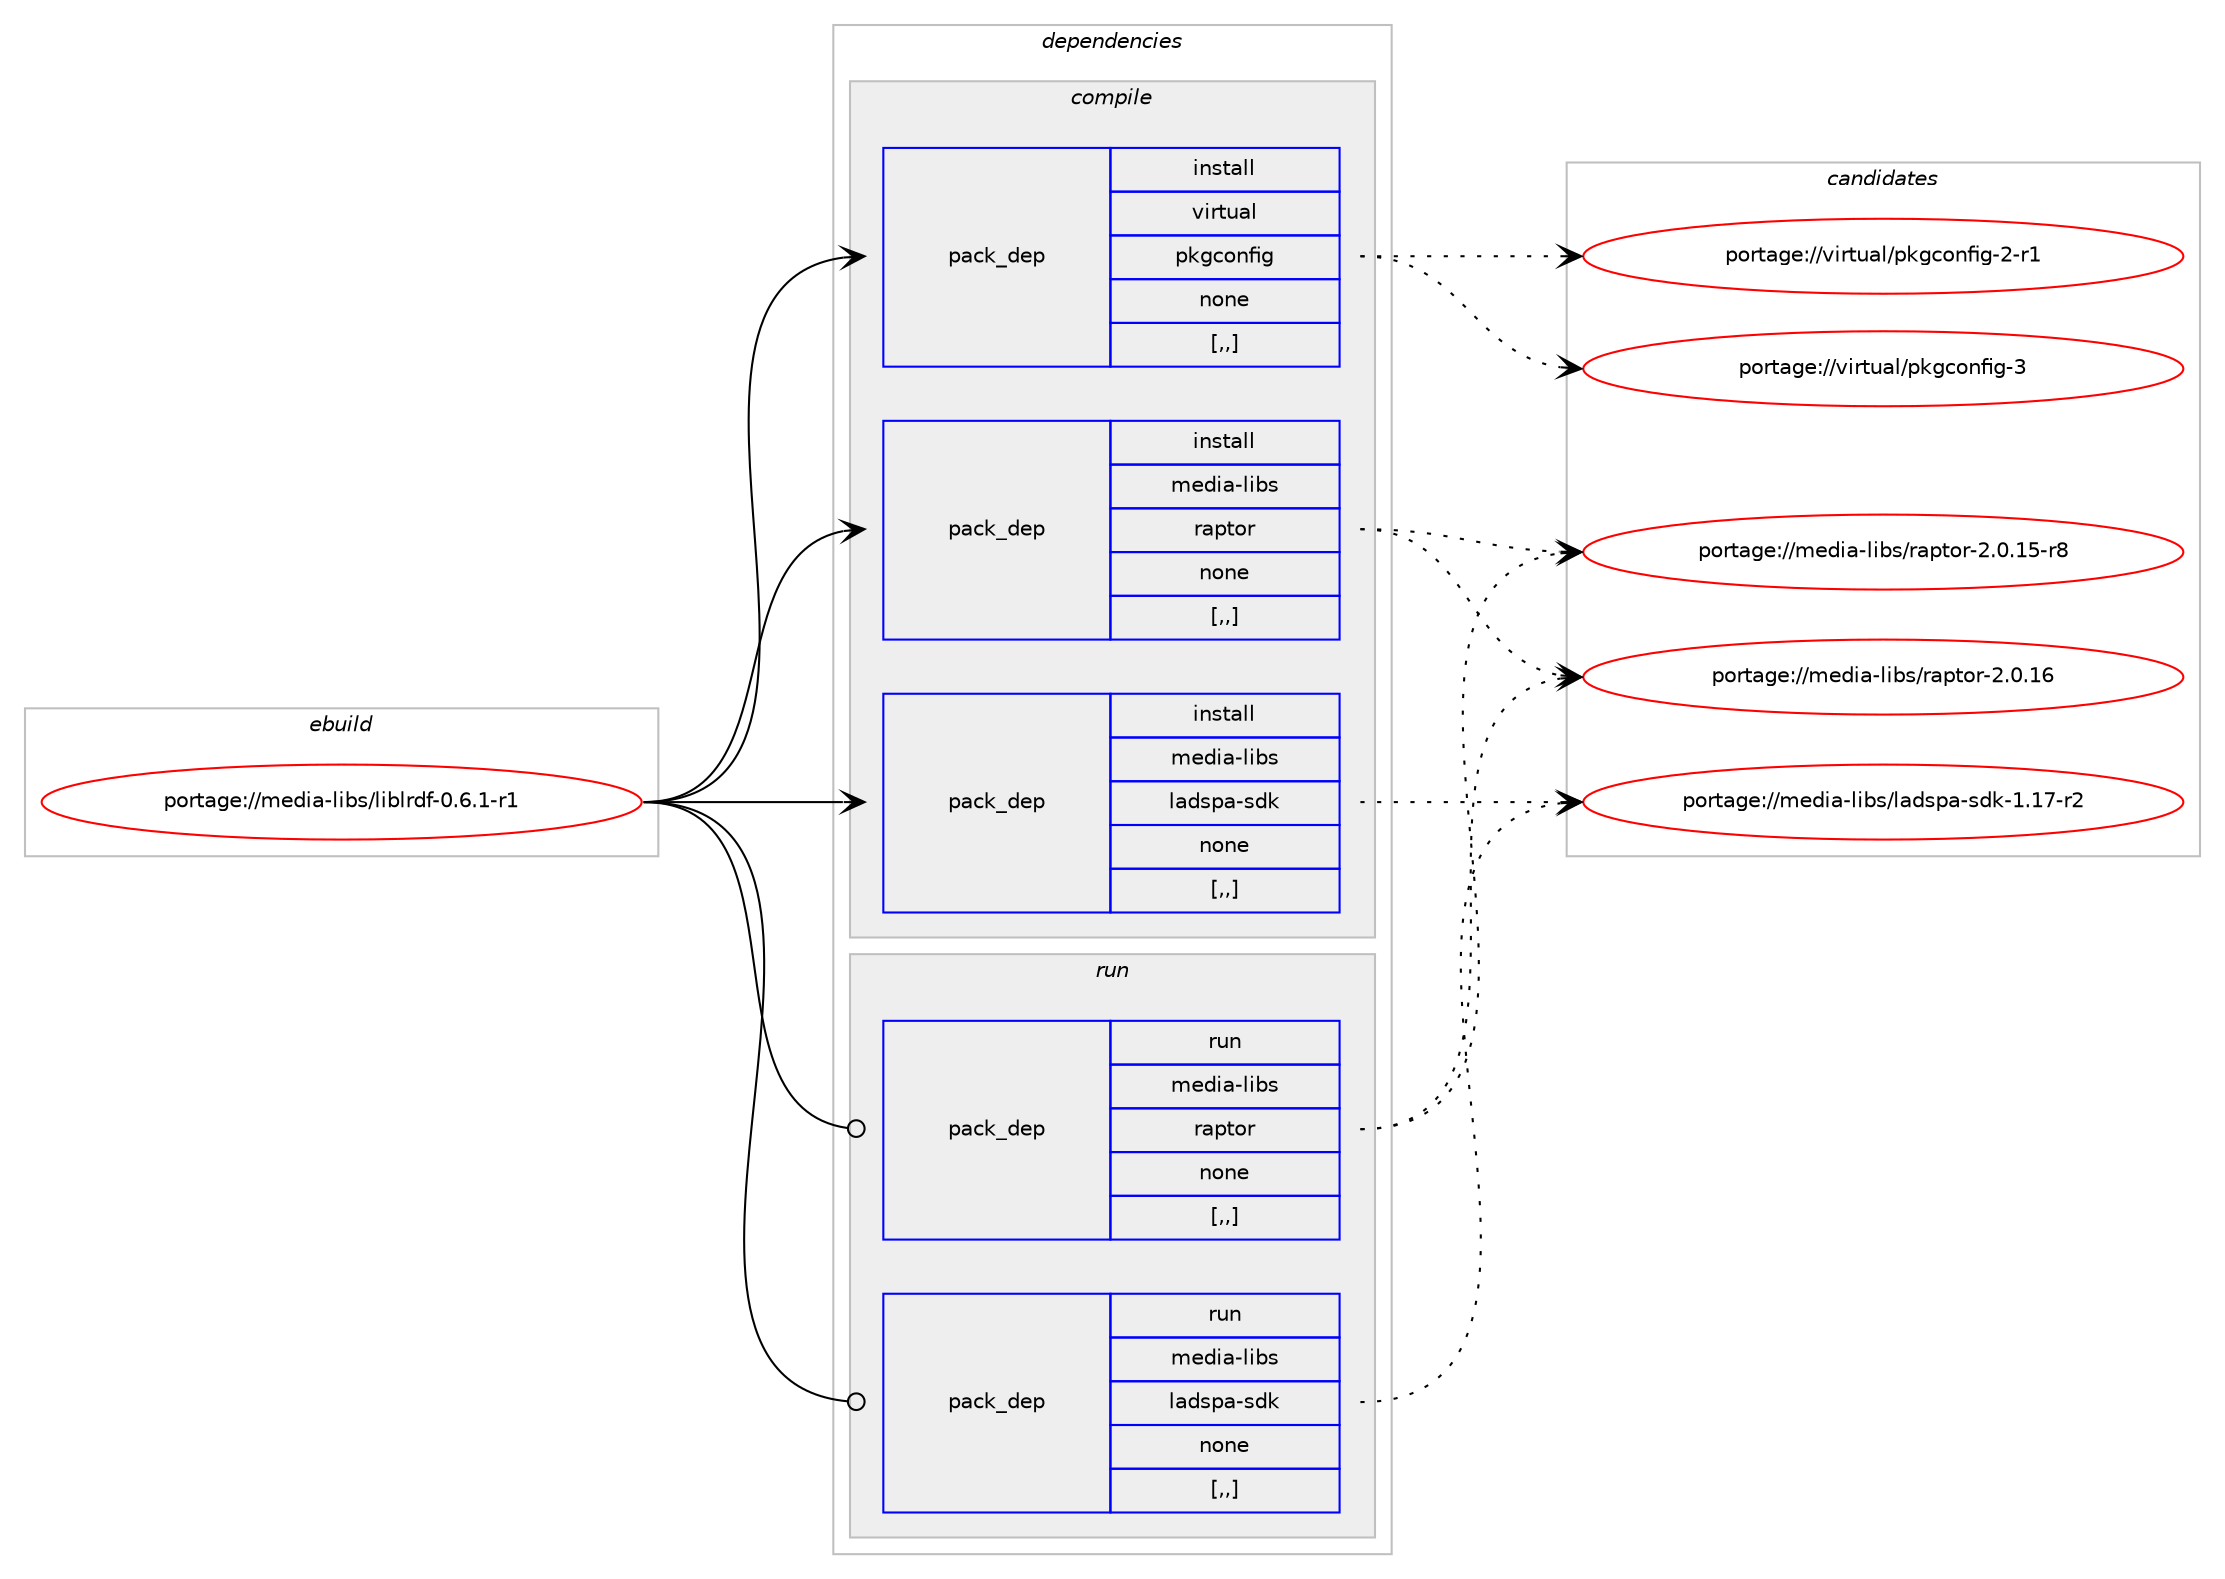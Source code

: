 digraph prolog {

# *************
# Graph options
# *************

newrank=true;
concentrate=true;
compound=true;
graph [rankdir=LR,fontname=Helvetica,fontsize=10,ranksep=1.5];#, ranksep=2.5, nodesep=0.2];
edge  [arrowhead=vee];
node  [fontname=Helvetica,fontsize=10];

# **********
# The ebuild
# **********

subgraph cluster_leftcol {
color=gray;
label=<<i>ebuild</i>>;
id [label="portage://media-libs/liblrdf-0.6.1-r1", color=red, width=4, href="../media-libs/liblrdf-0.6.1-r1.svg"];
}

# ****************
# The dependencies
# ****************

subgraph cluster_midcol {
color=gray;
label=<<i>dependencies</i>>;
subgraph cluster_compile {
fillcolor="#eeeeee";
style=filled;
label=<<i>compile</i>>;
subgraph pack221636 {
dependency299676 [label=<<TABLE BORDER="0" CELLBORDER="1" CELLSPACING="0" CELLPADDING="4" WIDTH="220"><TR><TD ROWSPAN="6" CELLPADDING="30">pack_dep</TD></TR><TR><TD WIDTH="110">install</TD></TR><TR><TD>media-libs</TD></TR><TR><TD>ladspa-sdk</TD></TR><TR><TD>none</TD></TR><TR><TD>[,,]</TD></TR></TABLE>>, shape=none, color=blue];
}
id:e -> dependency299676:w [weight=20,style="solid",arrowhead="vee"];
subgraph pack221637 {
dependency299677 [label=<<TABLE BORDER="0" CELLBORDER="1" CELLSPACING="0" CELLPADDING="4" WIDTH="220"><TR><TD ROWSPAN="6" CELLPADDING="30">pack_dep</TD></TR><TR><TD WIDTH="110">install</TD></TR><TR><TD>media-libs</TD></TR><TR><TD>raptor</TD></TR><TR><TD>none</TD></TR><TR><TD>[,,]</TD></TR></TABLE>>, shape=none, color=blue];
}
id:e -> dependency299677:w [weight=20,style="solid",arrowhead="vee"];
subgraph pack221638 {
dependency299678 [label=<<TABLE BORDER="0" CELLBORDER="1" CELLSPACING="0" CELLPADDING="4" WIDTH="220"><TR><TD ROWSPAN="6" CELLPADDING="30">pack_dep</TD></TR><TR><TD WIDTH="110">install</TD></TR><TR><TD>virtual</TD></TR><TR><TD>pkgconfig</TD></TR><TR><TD>none</TD></TR><TR><TD>[,,]</TD></TR></TABLE>>, shape=none, color=blue];
}
id:e -> dependency299678:w [weight=20,style="solid",arrowhead="vee"];
}
subgraph cluster_compileandrun {
fillcolor="#eeeeee";
style=filled;
label=<<i>compile and run</i>>;
}
subgraph cluster_run {
fillcolor="#eeeeee";
style=filled;
label=<<i>run</i>>;
subgraph pack221639 {
dependency299679 [label=<<TABLE BORDER="0" CELLBORDER="1" CELLSPACING="0" CELLPADDING="4" WIDTH="220"><TR><TD ROWSPAN="6" CELLPADDING="30">pack_dep</TD></TR><TR><TD WIDTH="110">run</TD></TR><TR><TD>media-libs</TD></TR><TR><TD>ladspa-sdk</TD></TR><TR><TD>none</TD></TR><TR><TD>[,,]</TD></TR></TABLE>>, shape=none, color=blue];
}
id:e -> dependency299679:w [weight=20,style="solid",arrowhead="odot"];
subgraph pack221640 {
dependency299680 [label=<<TABLE BORDER="0" CELLBORDER="1" CELLSPACING="0" CELLPADDING="4" WIDTH="220"><TR><TD ROWSPAN="6" CELLPADDING="30">pack_dep</TD></TR><TR><TD WIDTH="110">run</TD></TR><TR><TD>media-libs</TD></TR><TR><TD>raptor</TD></TR><TR><TD>none</TD></TR><TR><TD>[,,]</TD></TR></TABLE>>, shape=none, color=blue];
}
id:e -> dependency299680:w [weight=20,style="solid",arrowhead="odot"];
}
}

# **************
# The candidates
# **************

subgraph cluster_choices {
rank=same;
color=gray;
label=<<i>candidates</i>>;

subgraph choice221636 {
color=black;
nodesep=1;
choice1091011001059745108105981154710897100115112974511510010745494649554511450 [label="portage://media-libs/ladspa-sdk-1.17-r2", color=red, width=4,href="../media-libs/ladspa-sdk-1.17-r2.svg"];
dependency299676:e -> choice1091011001059745108105981154710897100115112974511510010745494649554511450:w [style=dotted,weight="100"];
}
subgraph choice221637 {
color=black;
nodesep=1;
choice109101100105974510810598115471149711211611111445504648464954 [label="portage://media-libs/raptor-2.0.16", color=red, width=4,href="../media-libs/raptor-2.0.16.svg"];
choice1091011001059745108105981154711497112116111114455046484649534511456 [label="portage://media-libs/raptor-2.0.15-r8", color=red, width=4,href="../media-libs/raptor-2.0.15-r8.svg"];
dependency299677:e -> choice109101100105974510810598115471149711211611111445504648464954:w [style=dotted,weight="100"];
dependency299677:e -> choice1091011001059745108105981154711497112116111114455046484649534511456:w [style=dotted,weight="100"];
}
subgraph choice221638 {
color=black;
nodesep=1;
choice1181051141161179710847112107103991111101021051034551 [label="portage://virtual/pkgconfig-3", color=red, width=4,href="../virtual/pkgconfig-3.svg"];
choice11810511411611797108471121071039911111010210510345504511449 [label="portage://virtual/pkgconfig-2-r1", color=red, width=4,href="../virtual/pkgconfig-2-r1.svg"];
dependency299678:e -> choice1181051141161179710847112107103991111101021051034551:w [style=dotted,weight="100"];
dependency299678:e -> choice11810511411611797108471121071039911111010210510345504511449:w [style=dotted,weight="100"];
}
subgraph choice221639 {
color=black;
nodesep=1;
choice1091011001059745108105981154710897100115112974511510010745494649554511450 [label="portage://media-libs/ladspa-sdk-1.17-r2", color=red, width=4,href="../media-libs/ladspa-sdk-1.17-r2.svg"];
dependency299679:e -> choice1091011001059745108105981154710897100115112974511510010745494649554511450:w [style=dotted,weight="100"];
}
subgraph choice221640 {
color=black;
nodesep=1;
choice109101100105974510810598115471149711211611111445504648464954 [label="portage://media-libs/raptor-2.0.16", color=red, width=4,href="../media-libs/raptor-2.0.16.svg"];
choice1091011001059745108105981154711497112116111114455046484649534511456 [label="portage://media-libs/raptor-2.0.15-r8", color=red, width=4,href="../media-libs/raptor-2.0.15-r8.svg"];
dependency299680:e -> choice109101100105974510810598115471149711211611111445504648464954:w [style=dotted,weight="100"];
dependency299680:e -> choice1091011001059745108105981154711497112116111114455046484649534511456:w [style=dotted,weight="100"];
}
}

}
